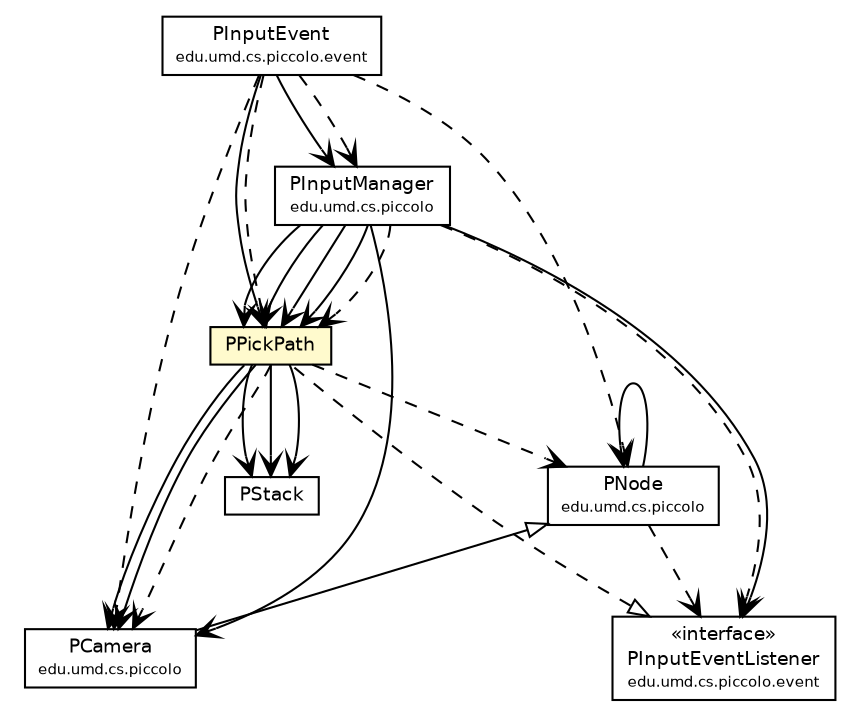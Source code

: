 #!/usr/local/bin/dot
#
# Class diagram 
# Generated by UmlGraph version 4.6 (http://www.spinellis.gr/sw/umlgraph)
#

digraph G {
	edge [fontname="Helvetica",fontsize=10,labelfontname="Helvetica",labelfontsize=10];
	node [fontname="Helvetica",fontsize=10,shape=plaintext];
	// edu.umd.cs.piccolo.util.PStack
	c503 [label=<<table border="0" cellborder="1" cellspacing="0" cellpadding="2" port="p" href="./PStack.html">
		<tr><td><table border="0" cellspacing="0" cellpadding="1">
			<tr><td> PStack </td></tr>
		</table></td></tr>
		</table>>, fontname="Helvetica", fontcolor="black", fontsize=9.0];
	// edu.umd.cs.piccolo.util.PPickPath
	c509 [label=<<table border="0" cellborder="1" cellspacing="0" cellpadding="2" port="p" bgcolor="lemonChiffon" href="./PPickPath.html">
		<tr><td><table border="0" cellspacing="0" cellpadding="1">
			<tr><td> PPickPath </td></tr>
		</table></td></tr>
		</table>>, fontname="Helvetica", fontcolor="black", fontsize=9.0];
	// edu.umd.cs.piccolo.PCamera
	c513 [label=<<table border="0" cellborder="1" cellspacing="0" cellpadding="2" port="p" href="../PCamera.html">
		<tr><td><table border="0" cellspacing="0" cellpadding="1">
			<tr><td> PCamera </td></tr>
			<tr><td><font point-size="7.0"> edu.umd.cs.piccolo </font></td></tr>
		</table></td></tr>
		</table>>, fontname="Helvetica", fontcolor="black", fontsize=9.0];
	// edu.umd.cs.piccolo.PNode
	c514 [label=<<table border="0" cellborder="1" cellspacing="0" cellpadding="2" port="p" href="../PNode.html">
		<tr><td><table border="0" cellspacing="0" cellpadding="1">
			<tr><td> PNode </td></tr>
			<tr><td><font point-size="7.0"> edu.umd.cs.piccolo </font></td></tr>
		</table></td></tr>
		</table>>, fontname="Helvetica", fontcolor="black", fontsize=9.0];
	// edu.umd.cs.piccolo.PInputManager
	c518 [label=<<table border="0" cellborder="1" cellspacing="0" cellpadding="2" port="p" href="../PInputManager.html">
		<tr><td><table border="0" cellspacing="0" cellpadding="1">
			<tr><td> PInputManager </td></tr>
			<tr><td><font point-size="7.0"> edu.umd.cs.piccolo </font></td></tr>
		</table></td></tr>
		</table>>, fontname="Helvetica", fontcolor="black", fontsize=9.0];
	// edu.umd.cs.piccolo.event.PInputEvent
	c526 [label=<<table border="0" cellborder="1" cellspacing="0" cellpadding="2" port="p" href="../event/PInputEvent.html">
		<tr><td><table border="0" cellspacing="0" cellpadding="1">
			<tr><td> PInputEvent </td></tr>
			<tr><td><font point-size="7.0"> edu.umd.cs.piccolo.event </font></td></tr>
		</table></td></tr>
		</table>>, fontname="Helvetica", fontcolor="black", fontsize=9.0];
	// edu.umd.cs.piccolo.event.PInputEventListener
	c528 [label=<<table border="0" cellborder="1" cellspacing="0" cellpadding="2" port="p" href="../event/PInputEventListener.html">
		<tr><td><table border="0" cellspacing="0" cellpadding="1">
			<tr><td> &laquo;interface&raquo; </td></tr>
			<tr><td> PInputEventListener </td></tr>
			<tr><td><font point-size="7.0"> edu.umd.cs.piccolo.event </font></td></tr>
		</table></td></tr>
		</table>>, fontname="Helvetica", fontcolor="black", fontsize=9.0];
	//edu.umd.cs.piccolo.util.PPickPath implements edu.umd.cs.piccolo.event.PInputEventListener
	c528:p -> c509:p [dir=back,arrowtail=empty,style=dashed];
	//edu.umd.cs.piccolo.PCamera extends edu.umd.cs.piccolo.PNode
	c514:p -> c513:p [dir=back,arrowtail=empty];
	// edu.umd.cs.piccolo.util.PPickPath NAVASSOC edu.umd.cs.piccolo.util.PStack
	c509:p -> c503:p [taillabel="", label="", headlabel="", fontname="Helvetica", fontcolor="black", fontsize=10.0, color="black", arrowhead=open];
	// edu.umd.cs.piccolo.util.PPickPath NAVASSOC edu.umd.cs.piccolo.util.PStack
	c509:p -> c503:p [taillabel="", label="", headlabel="", fontname="Helvetica", fontcolor="black", fontsize=10.0, color="black", arrowhead=open];
	// edu.umd.cs.piccolo.util.PPickPath NAVASSOC edu.umd.cs.piccolo.util.PStack
	c509:p -> c503:p [taillabel="", label="", headlabel="", fontname="Helvetica", fontcolor="black", fontsize=10.0, color="black", arrowhead=open];
	// edu.umd.cs.piccolo.util.PPickPath NAVASSOC edu.umd.cs.piccolo.PCamera
	c509:p -> c513:p [taillabel="", label="", headlabel="", fontname="Helvetica", fontcolor="black", fontsize=10.0, color="black", arrowhead=open];
	// edu.umd.cs.piccolo.util.PPickPath NAVASSOC edu.umd.cs.piccolo.PCamera
	c509:p -> c513:p [taillabel="", label="", headlabel="", fontname="Helvetica", fontcolor="black", fontsize=10.0, color="black", arrowhead=open];
	// edu.umd.cs.piccolo.PNode NAVASSOC edu.umd.cs.piccolo.PNode
	c514:p -> c514:p [taillabel="", label="", headlabel="", fontname="Helvetica", fontcolor="black", fontsize=10.0, color="black", arrowhead=open];
	// edu.umd.cs.piccolo.PInputManager NAVASSOC edu.umd.cs.piccolo.PCamera
	c518:p -> c513:p [taillabel="", label="", headlabel="", fontname="Helvetica", fontcolor="black", fontsize=10.0, color="black", arrowhead=open];
	// edu.umd.cs.piccolo.PInputManager NAVASSOC edu.umd.cs.piccolo.util.PPickPath
	c518:p -> c509:p [taillabel="", label="", headlabel="", fontname="Helvetica", fontcolor="black", fontsize=10.0, color="black", arrowhead=open];
	// edu.umd.cs.piccolo.PInputManager NAVASSOC edu.umd.cs.piccolo.util.PPickPath
	c518:p -> c509:p [taillabel="", label="", headlabel="", fontname="Helvetica", fontcolor="black", fontsize=10.0, color="black", arrowhead=open];
	// edu.umd.cs.piccolo.PInputManager NAVASSOC edu.umd.cs.piccolo.util.PPickPath
	c518:p -> c509:p [taillabel="", label="", headlabel="", fontname="Helvetica", fontcolor="black", fontsize=10.0, color="black", arrowhead=open];
	// edu.umd.cs.piccolo.PInputManager NAVASSOC edu.umd.cs.piccolo.util.PPickPath
	c518:p -> c509:p [taillabel="", label="", headlabel="", fontname="Helvetica", fontcolor="black", fontsize=10.0, color="black", arrowhead=open];
	// edu.umd.cs.piccolo.PInputManager NAVASSOC edu.umd.cs.piccolo.event.PInputEventListener
	c518:p -> c528:p [taillabel="", label="", headlabel="", fontname="Helvetica", fontcolor="black", fontsize=10.0, color="black", arrowhead=open];
	// edu.umd.cs.piccolo.event.PInputEvent NAVASSOC edu.umd.cs.piccolo.util.PPickPath
	c526:p -> c509:p [taillabel="", label="", headlabel="", fontname="Helvetica", fontcolor="black", fontsize=10.0, color="black", arrowhead=open];
	// edu.umd.cs.piccolo.event.PInputEvent NAVASSOC edu.umd.cs.piccolo.PInputManager
	c526:p -> c518:p [taillabel="", label="", headlabel="", fontname="Helvetica", fontcolor="black", fontsize=10.0, color="black", arrowhead=open];
	// edu.umd.cs.piccolo.util.PPickPath DEPEND edu.umd.cs.piccolo.PNode
	c509:p -> c514:p [taillabel="", label="", headlabel="", fontname="Helvetica", fontcolor="black", fontsize=10.0, color="black", arrowhead=open, style=dashed];
	// edu.umd.cs.piccolo.util.PPickPath DEPEND edu.umd.cs.piccolo.PCamera
	c509:p -> c513:p [taillabel="", label="", headlabel="", fontname="Helvetica", fontcolor="black", fontsize=10.0, color="black", arrowhead=open, style=dashed];
	// edu.umd.cs.piccolo.PNode DEPEND edu.umd.cs.piccolo.event.PInputEventListener
	c514:p -> c528:p [taillabel="", label="", headlabel="", fontname="Helvetica", fontcolor="black", fontsize=10.0, color="black", arrowhead=open, style=dashed];
	// edu.umd.cs.piccolo.PInputManager DEPEND edu.umd.cs.piccolo.event.PInputEventListener
	c518:p -> c528:p [taillabel="", label="", headlabel="", fontname="Helvetica", fontcolor="black", fontsize=10.0, color="black", arrowhead=open, style=dashed];
	// edu.umd.cs.piccolo.PInputManager DEPEND edu.umd.cs.piccolo.util.PPickPath
	c518:p -> c509:p [taillabel="", label="", headlabel="", fontname="Helvetica", fontcolor="black", fontsize=10.0, color="black", arrowhead=open, style=dashed];
	// edu.umd.cs.piccolo.event.PInputEvent DEPEND edu.umd.cs.piccolo.PNode
	c526:p -> c514:p [taillabel="", label="", headlabel="", fontname="Helvetica", fontcolor="black", fontsize=10.0, color="black", arrowhead=open, style=dashed];
	// edu.umd.cs.piccolo.event.PInputEvent DEPEND edu.umd.cs.piccolo.PInputManager
	c526:p -> c518:p [taillabel="", label="", headlabel="", fontname="Helvetica", fontcolor="black", fontsize=10.0, color="black", arrowhead=open, style=dashed];
	// edu.umd.cs.piccolo.event.PInputEvent DEPEND edu.umd.cs.piccolo.util.PPickPath
	c526:p -> c509:p [taillabel="", label="", headlabel="", fontname="Helvetica", fontcolor="black", fontsize=10.0, color="black", arrowhead=open, style=dashed];
	// edu.umd.cs.piccolo.event.PInputEvent DEPEND edu.umd.cs.piccolo.PCamera
	c526:p -> c513:p [taillabel="", label="", headlabel="", fontname="Helvetica", fontcolor="black", fontsize=10.0, color="black", arrowhead=open, style=dashed];
}

